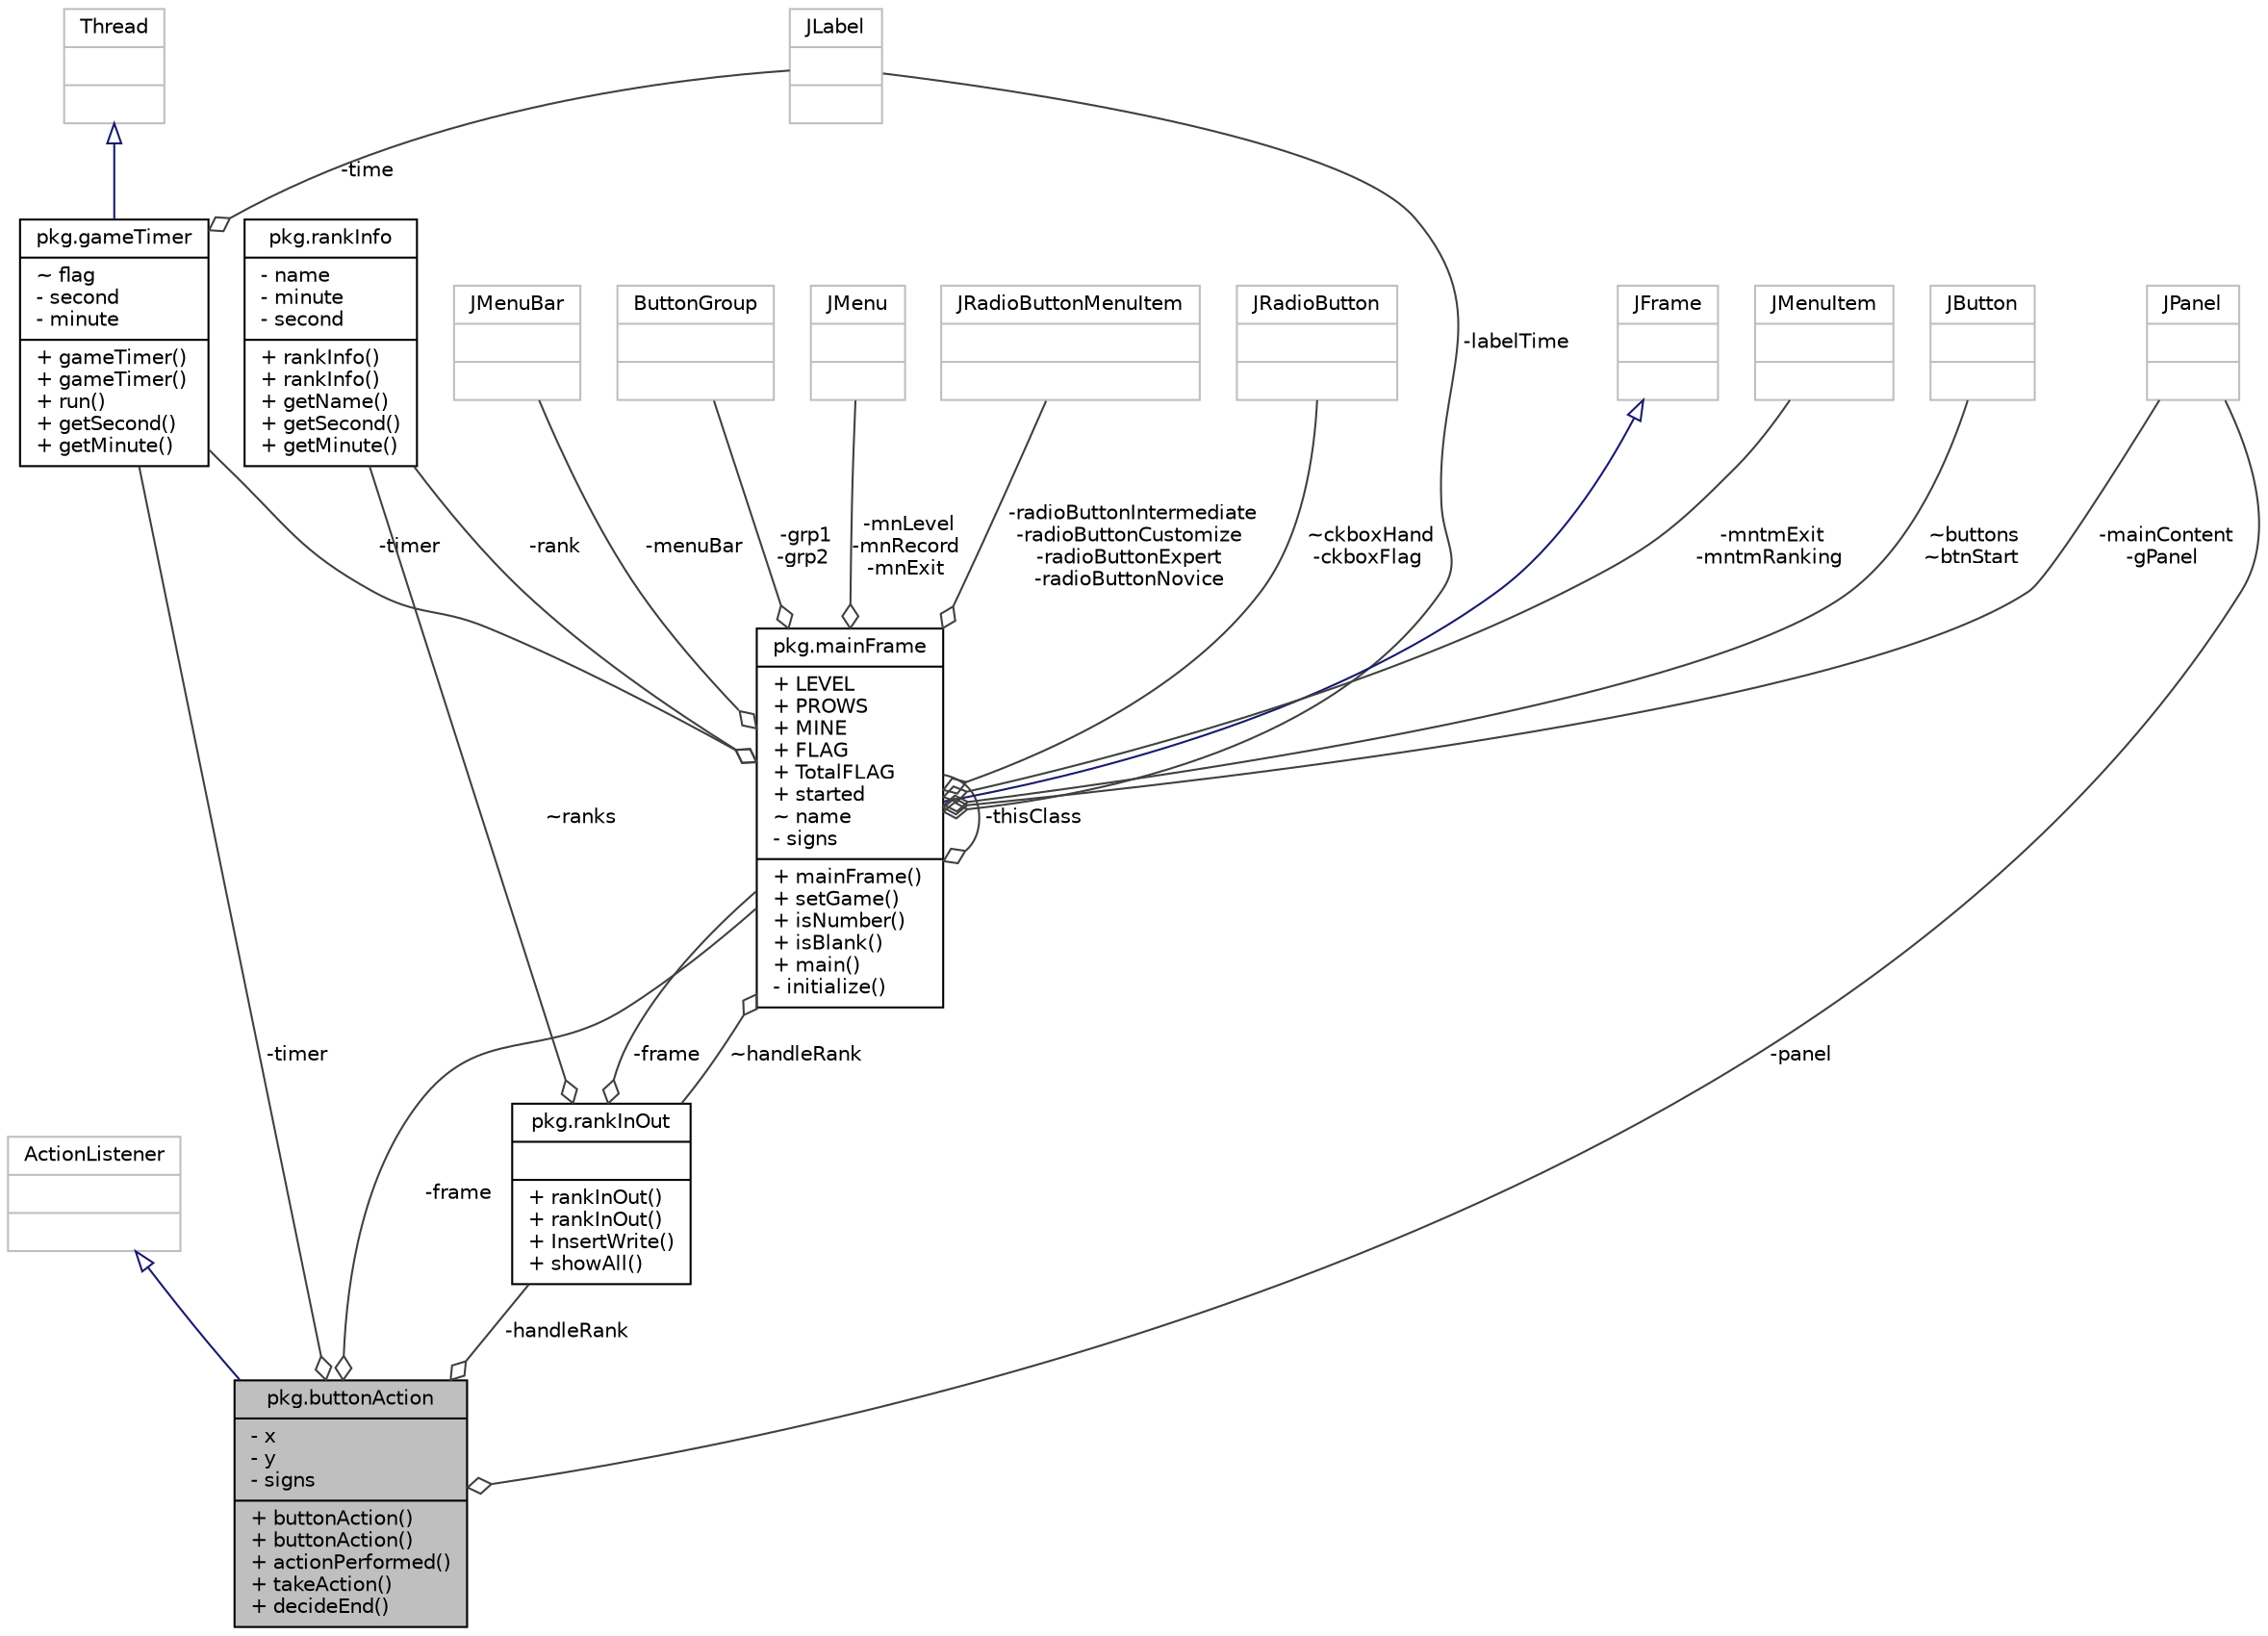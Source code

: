 digraph "pkg.buttonAction"
{
  edge [fontname="Helvetica",fontsize="10",labelfontname="Helvetica",labelfontsize="10"];
  node [fontname="Helvetica",fontsize="10",shape=record];
  Node1 [label="{pkg.buttonAction\n|- x\l- y\l- signs\l|+ buttonAction()\l+ buttonAction()\l+ actionPerformed()\l+ takeAction()\l+ decideEnd()\l}",height=0.2,width=0.4,color="black", fillcolor="grey75", style="filled", fontcolor="black"];
  Node2 -> Node1 [dir="back",color="midnightblue",fontsize="10",style="solid",arrowtail="onormal",fontname="Helvetica"];
  Node2 [label="{ActionListener\n||}",height=0.2,width=0.4,color="grey75", fillcolor="white", style="filled"];
  Node3 -> Node1 [color="grey25",fontsize="10",style="solid",label=" -timer" ,arrowhead="odiamond",fontname="Helvetica"];
  Node3 [label="{pkg.gameTimer\n|~ flag\l- second\l- minute\l|+ gameTimer()\l+ gameTimer()\l+ run()\l+ getSecond()\l+ getMinute()\l}",height=0.2,width=0.4,color="black", fillcolor="white", style="filled",URL="$classpkg_1_1game_timer.html",tooltip="위쪽에 시간을 띄우고 시간 정보를 갖고있는 클래스 "];
  Node4 -> Node3 [dir="back",color="midnightblue",fontsize="10",style="solid",arrowtail="onormal",fontname="Helvetica"];
  Node4 [label="{Thread\n||}",height=0.2,width=0.4,color="grey75", fillcolor="white", style="filled"];
  Node5 -> Node3 [color="grey25",fontsize="10",style="solid",label=" -time" ,arrowhead="odiamond",fontname="Helvetica"];
  Node5 [label="{JLabel\n||}",height=0.2,width=0.4,color="grey75", fillcolor="white", style="filled"];
  Node6 -> Node1 [color="grey25",fontsize="10",style="solid",label=" -frame" ,arrowhead="odiamond",fontname="Helvetica"];
  Node6 [label="{pkg.mainFrame\n|+ LEVEL\l+ PROWS\l+ MINE\l+ FLAG\l+ TotalFLAG\l+ started\l~ name\l- signs\l|+ mainFrame()\l+ setGame()\l+ isNumber()\l+ isBlank()\l+ main()\l- initialize()\l}",height=0.2,width=0.4,color="black", fillcolor="white", style="filled",URL="$classpkg_1_1main_frame.html",tooltip="지뢰찾기 게임이 진행되는 데에 있어 중심이 되는 UI 클래스 "];
  Node7 -> Node6 [dir="back",color="midnightblue",fontsize="10",style="solid",arrowtail="onormal",fontname="Helvetica"];
  Node7 [label="{JFrame\n||}",height=0.2,width=0.4,color="grey75", fillcolor="white", style="filled"];
  Node8 -> Node6 [color="grey25",fontsize="10",style="solid",label=" -mntmExit\n-mntmRanking" ,arrowhead="odiamond",fontname="Helvetica"];
  Node8 [label="{JMenuItem\n||}",height=0.2,width=0.4,color="grey75", fillcolor="white", style="filled"];
  Node9 -> Node6 [color="grey25",fontsize="10",style="solid",label=" ~buttons\n~btnStart" ,arrowhead="odiamond",fontname="Helvetica"];
  Node9 [label="{JButton\n||}",height=0.2,width=0.4,color="grey75", fillcolor="white", style="filled"];
  Node10 -> Node6 [color="grey25",fontsize="10",style="solid",label=" -menuBar" ,arrowhead="odiamond",fontname="Helvetica"];
  Node10 [label="{JMenuBar\n||}",height=0.2,width=0.4,color="grey75", fillcolor="white", style="filled"];
  Node3 -> Node6 [color="grey25",fontsize="10",style="solid",label=" -timer" ,arrowhead="odiamond",fontname="Helvetica"];
  Node6 -> Node6 [color="grey25",fontsize="10",style="solid",label=" -thisClass" ,arrowhead="odiamond",fontname="Helvetica"];
  Node11 -> Node6 [color="grey25",fontsize="10",style="solid",label=" -grp1\n-grp2" ,arrowhead="odiamond",fontname="Helvetica"];
  Node11 [label="{ButtonGroup\n||}",height=0.2,width=0.4,color="grey75", fillcolor="white", style="filled"];
  Node12 -> Node6 [color="grey25",fontsize="10",style="solid",label=" -mnLevel\n-mnRecord\n-mnExit" ,arrowhead="odiamond",fontname="Helvetica"];
  Node12 [label="{JMenu\n||}",height=0.2,width=0.4,color="grey75", fillcolor="white", style="filled"];
  Node5 -> Node6 [color="grey25",fontsize="10",style="solid",label=" -labelTime" ,arrowhead="odiamond",fontname="Helvetica"];
  Node13 -> Node6 [color="grey25",fontsize="10",style="solid",label=" -mainContent\n-gPanel" ,arrowhead="odiamond",fontname="Helvetica"];
  Node13 [label="{JPanel\n||}",height=0.2,width=0.4,color="grey75", fillcolor="white", style="filled"];
  Node14 -> Node6 [color="grey25",fontsize="10",style="solid",label=" -radioButtonIntermediate\n-radioButtonCustomize\n-radioButtonExpert\n-radioButtonNovice" ,arrowhead="odiamond",fontname="Helvetica"];
  Node14 [label="{JRadioButtonMenuItem\n||}",height=0.2,width=0.4,color="grey75", fillcolor="white", style="filled"];
  Node15 -> Node6 [color="grey25",fontsize="10",style="solid",label=" ~ckboxHand\n-ckboxFlag" ,arrowhead="odiamond",fontname="Helvetica"];
  Node15 [label="{JRadioButton\n||}",height=0.2,width=0.4,color="grey75", fillcolor="white", style="filled"];
  Node16 -> Node6 [color="grey25",fontsize="10",style="solid",label=" ~handleRank" ,arrowhead="odiamond",fontname="Helvetica"];
  Node16 [label="{pkg.rankInOut\n||+ rankInOut()\l+ rankInOut()\l+ InsertWrite()\l+ showAll()\l}",height=0.2,width=0.4,color="black", fillcolor="white", style="filled",URL="$classpkg_1_1rank_in_out.html",tooltip="랭킹 정보를 기록하고 화면에 띄우기 위한 클래스 "];
  Node6 -> Node16 [color="grey25",fontsize="10",style="solid",label=" -frame" ,arrowhead="odiamond",fontname="Helvetica"];
  Node17 -> Node16 [color="grey25",fontsize="10",style="solid",label=" ~ranks" ,arrowhead="odiamond",fontname="Helvetica"];
  Node17 [label="{pkg.rankInfo\n|- name\l- minute\l- second\l|+ rankInfo()\l+ rankInfo()\l+ getName()\l+ getSecond()\l+ getMinute()\l}",height=0.2,width=0.4,color="black", fillcolor="white", style="filled",URL="$classpkg_1_1rank_info.html",tooltip="랭킹 정보 하나를 의미하는 클래스 "];
  Node17 -> Node6 [color="grey25",fontsize="10",style="solid",label=" -rank" ,arrowhead="odiamond",fontname="Helvetica"];
  Node13 -> Node1 [color="grey25",fontsize="10",style="solid",label=" -panel" ,arrowhead="odiamond",fontname="Helvetica"];
  Node16 -> Node1 [color="grey25",fontsize="10",style="solid",label=" -handleRank" ,arrowhead="odiamond",fontname="Helvetica"];
}
